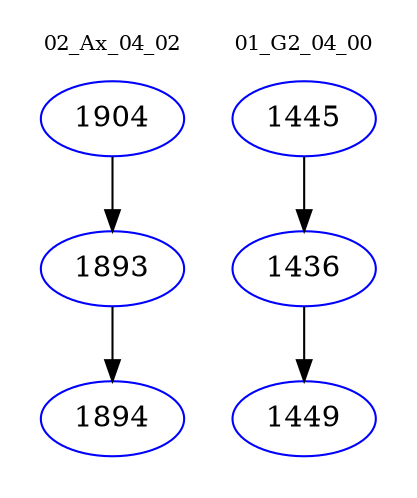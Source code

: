 digraph{
subgraph cluster_0 {
color = white
label = "02_Ax_04_02";
fontsize=10;
T0_1904 [label="1904", color="blue"]
T0_1904 -> T0_1893 [color="black"]
T0_1893 [label="1893", color="blue"]
T0_1893 -> T0_1894 [color="black"]
T0_1894 [label="1894", color="blue"]
}
subgraph cluster_1 {
color = white
label = "01_G2_04_00";
fontsize=10;
T1_1445 [label="1445", color="blue"]
T1_1445 -> T1_1436 [color="black"]
T1_1436 [label="1436", color="blue"]
T1_1436 -> T1_1449 [color="black"]
T1_1449 [label="1449", color="blue"]
}
}
